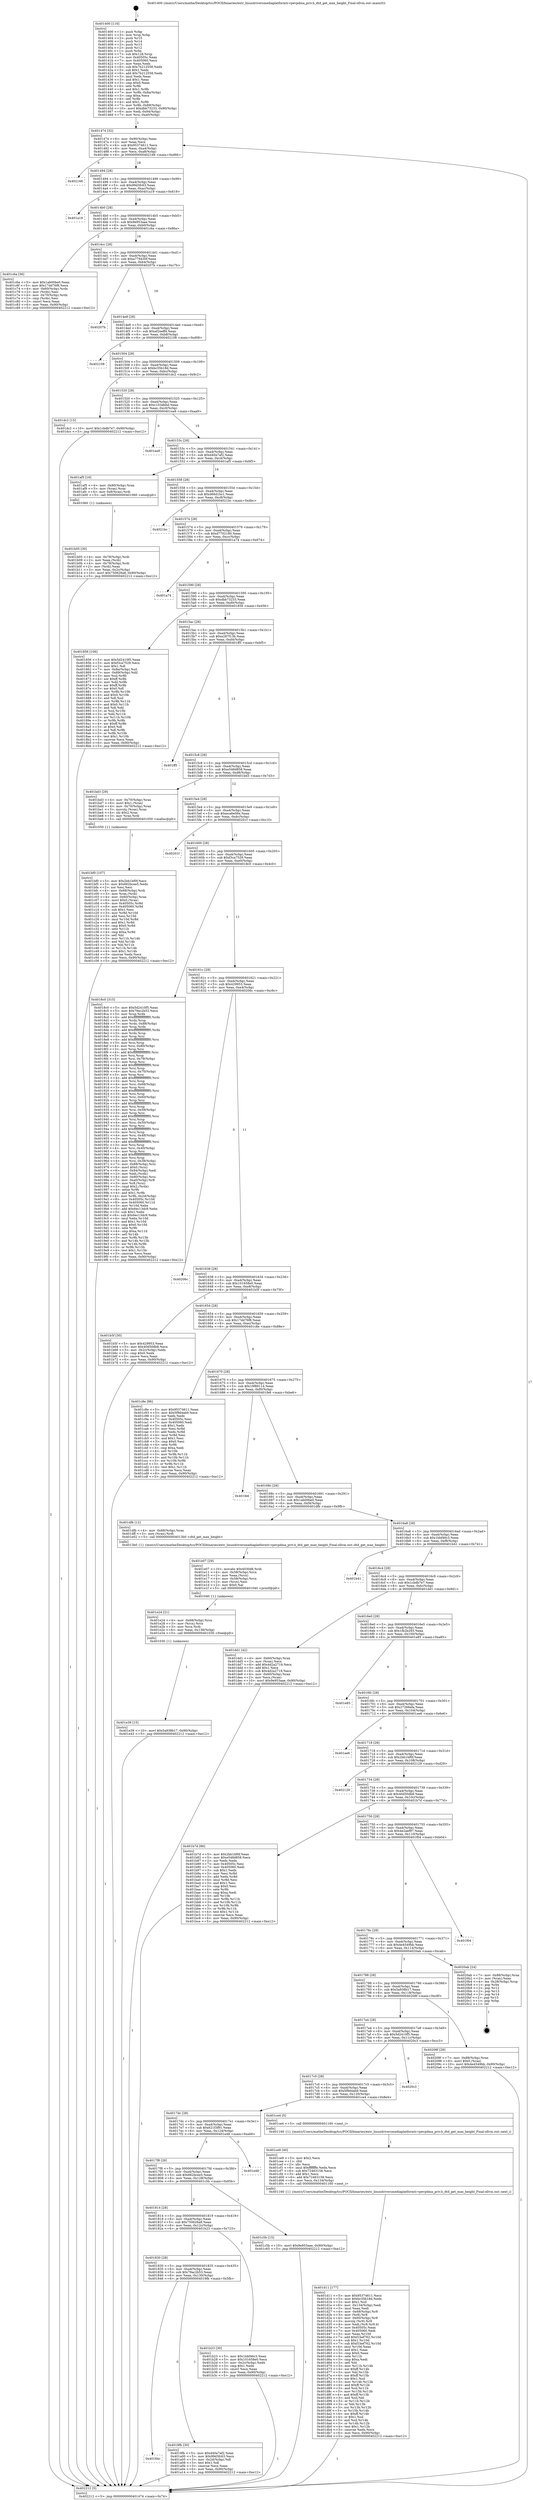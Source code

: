 digraph "0x401400" {
  label = "0x401400 (/mnt/c/Users/mathe/Desktop/tcc/POCII/binaries/extr_linuxdriversmediaplatformti-vpevpdma_priv.h_dtd_get_max_height_Final-ollvm.out::main(0))"
  labelloc = "t"
  node[shape=record]

  Entry [label="",width=0.3,height=0.3,shape=circle,fillcolor=black,style=filled]
  "0x401474" [label="{
     0x401474 [32]\l
     | [instrs]\l
     &nbsp;&nbsp;0x401474 \<+6\>: mov -0x90(%rbp),%eax\l
     &nbsp;&nbsp;0x40147a \<+2\>: mov %eax,%ecx\l
     &nbsp;&nbsp;0x40147c \<+6\>: sub $0x95374611,%ecx\l
     &nbsp;&nbsp;0x401482 \<+6\>: mov %eax,-0xa4(%rbp)\l
     &nbsp;&nbsp;0x401488 \<+6\>: mov %ecx,-0xa8(%rbp)\l
     &nbsp;&nbsp;0x40148e \<+6\>: je 0000000000402166 \<main+0xd66\>\l
  }"]
  "0x402166" [label="{
     0x402166\l
  }", style=dashed]
  "0x401494" [label="{
     0x401494 [28]\l
     | [instrs]\l
     &nbsp;&nbsp;0x401494 \<+5\>: jmp 0000000000401499 \<main+0x99\>\l
     &nbsp;&nbsp;0x401499 \<+6\>: mov -0xa4(%rbp),%eax\l
     &nbsp;&nbsp;0x40149f \<+5\>: sub $0x99d3fc63,%eax\l
     &nbsp;&nbsp;0x4014a4 \<+6\>: mov %eax,-0xac(%rbp)\l
     &nbsp;&nbsp;0x4014aa \<+6\>: je 0000000000401a19 \<main+0x619\>\l
  }"]
  Exit [label="",width=0.3,height=0.3,shape=circle,fillcolor=black,style=filled,peripheries=2]
  "0x401a19" [label="{
     0x401a19\l
  }", style=dashed]
  "0x4014b0" [label="{
     0x4014b0 [28]\l
     | [instrs]\l
     &nbsp;&nbsp;0x4014b0 \<+5\>: jmp 00000000004014b5 \<main+0xb5\>\l
     &nbsp;&nbsp;0x4014b5 \<+6\>: mov -0xa4(%rbp),%eax\l
     &nbsp;&nbsp;0x4014bb \<+5\>: sub $0x9e953aae,%eax\l
     &nbsp;&nbsp;0x4014c0 \<+6\>: mov %eax,-0xb0(%rbp)\l
     &nbsp;&nbsp;0x4014c6 \<+6\>: je 0000000000401c6a \<main+0x86a\>\l
  }"]
  "0x401e39" [label="{
     0x401e39 [15]\l
     | [instrs]\l
     &nbsp;&nbsp;0x401e39 \<+10\>: movl $0x5a938b17,-0x90(%rbp)\l
     &nbsp;&nbsp;0x401e43 \<+5\>: jmp 0000000000402212 \<main+0xe12\>\l
  }"]
  "0x401c6a" [label="{
     0x401c6a [36]\l
     | [instrs]\l
     &nbsp;&nbsp;0x401c6a \<+5\>: mov $0x1ab00be0,%eax\l
     &nbsp;&nbsp;0x401c6f \<+5\>: mov $0x17dd76f8,%ecx\l
     &nbsp;&nbsp;0x401c74 \<+4\>: mov -0x60(%rbp),%rdx\l
     &nbsp;&nbsp;0x401c78 \<+2\>: mov (%rdx),%esi\l
     &nbsp;&nbsp;0x401c7a \<+4\>: mov -0x70(%rbp),%rdx\l
     &nbsp;&nbsp;0x401c7e \<+2\>: cmp (%rdx),%esi\l
     &nbsp;&nbsp;0x401c80 \<+3\>: cmovl %ecx,%eax\l
     &nbsp;&nbsp;0x401c83 \<+6\>: mov %eax,-0x90(%rbp)\l
     &nbsp;&nbsp;0x401c89 \<+5\>: jmp 0000000000402212 \<main+0xe12\>\l
  }"]
  "0x4014cc" [label="{
     0x4014cc [28]\l
     | [instrs]\l
     &nbsp;&nbsp;0x4014cc \<+5\>: jmp 00000000004014d1 \<main+0xd1\>\l
     &nbsp;&nbsp;0x4014d1 \<+6\>: mov -0xa4(%rbp),%eax\l
     &nbsp;&nbsp;0x4014d7 \<+5\>: sub $0xa779430f,%eax\l
     &nbsp;&nbsp;0x4014dc \<+6\>: mov %eax,-0xb4(%rbp)\l
     &nbsp;&nbsp;0x4014e2 \<+6\>: je 000000000040207b \<main+0xc7b\>\l
  }"]
  "0x401e24" [label="{
     0x401e24 [21]\l
     | [instrs]\l
     &nbsp;&nbsp;0x401e24 \<+4\>: mov -0x68(%rbp),%rcx\l
     &nbsp;&nbsp;0x401e28 \<+3\>: mov (%rcx),%rcx\l
     &nbsp;&nbsp;0x401e2b \<+3\>: mov %rcx,%rdi\l
     &nbsp;&nbsp;0x401e2e \<+6\>: mov %eax,-0x138(%rbp)\l
     &nbsp;&nbsp;0x401e34 \<+5\>: call 0000000000401030 \<free@plt\>\l
     | [calls]\l
     &nbsp;&nbsp;0x401030 \{1\} (unknown)\l
  }"]
  "0x40207b" [label="{
     0x40207b\l
  }", style=dashed]
  "0x4014e8" [label="{
     0x4014e8 [28]\l
     | [instrs]\l
     &nbsp;&nbsp;0x4014e8 \<+5\>: jmp 00000000004014ed \<main+0xed\>\l
     &nbsp;&nbsp;0x4014ed \<+6\>: mov -0xa4(%rbp),%eax\l
     &nbsp;&nbsp;0x4014f3 \<+5\>: sub $0xaf2eeff4,%eax\l
     &nbsp;&nbsp;0x4014f8 \<+6\>: mov %eax,-0xb8(%rbp)\l
     &nbsp;&nbsp;0x4014fe \<+6\>: je 0000000000402108 \<main+0xd08\>\l
  }"]
  "0x401e07" [label="{
     0x401e07 [29]\l
     | [instrs]\l
     &nbsp;&nbsp;0x401e07 \<+10\>: movabs $0x4030d6,%rdi\l
     &nbsp;&nbsp;0x401e11 \<+4\>: mov -0x58(%rbp),%rcx\l
     &nbsp;&nbsp;0x401e15 \<+2\>: mov %eax,(%rcx)\l
     &nbsp;&nbsp;0x401e17 \<+4\>: mov -0x58(%rbp),%rcx\l
     &nbsp;&nbsp;0x401e1b \<+2\>: mov (%rcx),%esi\l
     &nbsp;&nbsp;0x401e1d \<+2\>: mov $0x0,%al\l
     &nbsp;&nbsp;0x401e1f \<+5\>: call 0000000000401040 \<printf@plt\>\l
     | [calls]\l
     &nbsp;&nbsp;0x401040 \{1\} (unknown)\l
  }"]
  "0x402108" [label="{
     0x402108\l
  }", style=dashed]
  "0x401504" [label="{
     0x401504 [28]\l
     | [instrs]\l
     &nbsp;&nbsp;0x401504 \<+5\>: jmp 0000000000401509 \<main+0x109\>\l
     &nbsp;&nbsp;0x401509 \<+6\>: mov -0xa4(%rbp),%eax\l
     &nbsp;&nbsp;0x40150f \<+5\>: sub $0xbc35b18d,%eax\l
     &nbsp;&nbsp;0x401514 \<+6\>: mov %eax,-0xbc(%rbp)\l
     &nbsp;&nbsp;0x40151a \<+6\>: je 0000000000401dc2 \<main+0x9c2\>\l
  }"]
  "0x401d11" [label="{
     0x401d11 [177]\l
     | [instrs]\l
     &nbsp;&nbsp;0x401d11 \<+5\>: mov $0x95374611,%ecx\l
     &nbsp;&nbsp;0x401d16 \<+5\>: mov $0xbc35b18d,%edx\l
     &nbsp;&nbsp;0x401d1b \<+3\>: mov $0x1,%sil\l
     &nbsp;&nbsp;0x401d1e \<+6\>: mov -0x134(%rbp),%edi\l
     &nbsp;&nbsp;0x401d24 \<+3\>: imul %eax,%edi\l
     &nbsp;&nbsp;0x401d27 \<+4\>: mov -0x68(%rbp),%r8\l
     &nbsp;&nbsp;0x401d2b \<+3\>: mov (%r8),%r8\l
     &nbsp;&nbsp;0x401d2e \<+4\>: mov -0x60(%rbp),%r9\l
     &nbsp;&nbsp;0x401d32 \<+3\>: movslq (%r9),%r9\l
     &nbsp;&nbsp;0x401d35 \<+4\>: mov %edi,(%r8,%r9,4)\l
     &nbsp;&nbsp;0x401d39 \<+7\>: mov 0x40505c,%eax\l
     &nbsp;&nbsp;0x401d40 \<+7\>: mov 0x405060,%edi\l
     &nbsp;&nbsp;0x401d47 \<+3\>: mov %eax,%r10d\l
     &nbsp;&nbsp;0x401d4a \<+7\>: add $0xf1bef762,%r10d\l
     &nbsp;&nbsp;0x401d51 \<+4\>: sub $0x1,%r10d\l
     &nbsp;&nbsp;0x401d55 \<+7\>: sub $0xf1bef762,%r10d\l
     &nbsp;&nbsp;0x401d5c \<+4\>: imul %r10d,%eax\l
     &nbsp;&nbsp;0x401d60 \<+3\>: and $0x1,%eax\l
     &nbsp;&nbsp;0x401d63 \<+3\>: cmp $0x0,%eax\l
     &nbsp;&nbsp;0x401d66 \<+4\>: sete %r11b\l
     &nbsp;&nbsp;0x401d6a \<+3\>: cmp $0xa,%edi\l
     &nbsp;&nbsp;0x401d6d \<+3\>: setl %bl\l
     &nbsp;&nbsp;0x401d70 \<+3\>: mov %r11b,%r14b\l
     &nbsp;&nbsp;0x401d73 \<+4\>: xor $0xff,%r14b\l
     &nbsp;&nbsp;0x401d77 \<+3\>: mov %bl,%r15b\l
     &nbsp;&nbsp;0x401d7a \<+4\>: xor $0xff,%r15b\l
     &nbsp;&nbsp;0x401d7e \<+4\>: xor $0x1,%sil\l
     &nbsp;&nbsp;0x401d82 \<+3\>: mov %r14b,%r12b\l
     &nbsp;&nbsp;0x401d85 \<+4\>: and $0xff,%r12b\l
     &nbsp;&nbsp;0x401d89 \<+3\>: and %sil,%r11b\l
     &nbsp;&nbsp;0x401d8c \<+3\>: mov %r15b,%r13b\l
     &nbsp;&nbsp;0x401d8f \<+4\>: and $0xff,%r13b\l
     &nbsp;&nbsp;0x401d93 \<+3\>: and %sil,%bl\l
     &nbsp;&nbsp;0x401d96 \<+3\>: or %r11b,%r12b\l
     &nbsp;&nbsp;0x401d99 \<+3\>: or %bl,%r13b\l
     &nbsp;&nbsp;0x401d9c \<+3\>: xor %r13b,%r12b\l
     &nbsp;&nbsp;0x401d9f \<+3\>: or %r15b,%r14b\l
     &nbsp;&nbsp;0x401da2 \<+4\>: xor $0xff,%r14b\l
     &nbsp;&nbsp;0x401da6 \<+4\>: or $0x1,%sil\l
     &nbsp;&nbsp;0x401daa \<+3\>: and %sil,%r14b\l
     &nbsp;&nbsp;0x401dad \<+3\>: or %r14b,%r12b\l
     &nbsp;&nbsp;0x401db0 \<+4\>: test $0x1,%r12b\l
     &nbsp;&nbsp;0x401db4 \<+3\>: cmovne %edx,%ecx\l
     &nbsp;&nbsp;0x401db7 \<+6\>: mov %ecx,-0x90(%rbp)\l
     &nbsp;&nbsp;0x401dbd \<+5\>: jmp 0000000000402212 \<main+0xe12\>\l
  }"]
  "0x401dc2" [label="{
     0x401dc2 [15]\l
     | [instrs]\l
     &nbsp;&nbsp;0x401dc2 \<+10\>: movl $0x1cbdb7e7,-0x90(%rbp)\l
     &nbsp;&nbsp;0x401dcc \<+5\>: jmp 0000000000402212 \<main+0xe12\>\l
  }"]
  "0x401520" [label="{
     0x401520 [28]\l
     | [instrs]\l
     &nbsp;&nbsp;0x401520 \<+5\>: jmp 0000000000401525 \<main+0x125\>\l
     &nbsp;&nbsp;0x401525 \<+6\>: mov -0xa4(%rbp),%eax\l
     &nbsp;&nbsp;0x40152b \<+5\>: sub $0xc103dbbd,%eax\l
     &nbsp;&nbsp;0x401530 \<+6\>: mov %eax,-0xc0(%rbp)\l
     &nbsp;&nbsp;0x401536 \<+6\>: je 0000000000401ea9 \<main+0xaa9\>\l
  }"]
  "0x401ce9" [label="{
     0x401ce9 [40]\l
     | [instrs]\l
     &nbsp;&nbsp;0x401ce9 \<+5\>: mov $0x2,%ecx\l
     &nbsp;&nbsp;0x401cee \<+1\>: cltd\l
     &nbsp;&nbsp;0x401cef \<+2\>: idiv %ecx\l
     &nbsp;&nbsp;0x401cf1 \<+6\>: imul $0xfffffffe,%edx,%ecx\l
     &nbsp;&nbsp;0x401cf7 \<+6\>: sub $0x72463158,%ecx\l
     &nbsp;&nbsp;0x401cfd \<+3\>: add $0x1,%ecx\l
     &nbsp;&nbsp;0x401d00 \<+6\>: add $0x72463158,%ecx\l
     &nbsp;&nbsp;0x401d06 \<+6\>: mov %ecx,-0x134(%rbp)\l
     &nbsp;&nbsp;0x401d0c \<+5\>: call 0000000000401160 \<next_i\>\l
     | [calls]\l
     &nbsp;&nbsp;0x401160 \{1\} (/mnt/c/Users/mathe/Desktop/tcc/POCII/binaries/extr_linuxdriversmediaplatformti-vpevpdma_priv.h_dtd_get_max_height_Final-ollvm.out::next_i)\l
  }"]
  "0x401ea9" [label="{
     0x401ea9\l
  }", style=dashed]
  "0x40153c" [label="{
     0x40153c [28]\l
     | [instrs]\l
     &nbsp;&nbsp;0x40153c \<+5\>: jmp 0000000000401541 \<main+0x141\>\l
     &nbsp;&nbsp;0x401541 \<+6\>: mov -0xa4(%rbp),%eax\l
     &nbsp;&nbsp;0x401547 \<+5\>: sub $0xd40a7af2,%eax\l
     &nbsp;&nbsp;0x40154c \<+6\>: mov %eax,-0xc4(%rbp)\l
     &nbsp;&nbsp;0x401552 \<+6\>: je 0000000000401af5 \<main+0x6f5\>\l
  }"]
  "0x401bf0" [label="{
     0x401bf0 [107]\l
     | [instrs]\l
     &nbsp;&nbsp;0x401bf0 \<+5\>: mov $0x2bb1bf0f,%ecx\l
     &nbsp;&nbsp;0x401bf5 \<+5\>: mov $0x662bcee5,%edx\l
     &nbsp;&nbsp;0x401bfa \<+2\>: xor %esi,%esi\l
     &nbsp;&nbsp;0x401bfc \<+4\>: mov -0x68(%rbp),%rdi\l
     &nbsp;&nbsp;0x401c00 \<+3\>: mov %rax,(%rdi)\l
     &nbsp;&nbsp;0x401c03 \<+4\>: mov -0x60(%rbp),%rax\l
     &nbsp;&nbsp;0x401c07 \<+6\>: movl $0x0,(%rax)\l
     &nbsp;&nbsp;0x401c0d \<+8\>: mov 0x40505c,%r8d\l
     &nbsp;&nbsp;0x401c15 \<+8\>: mov 0x405060,%r9d\l
     &nbsp;&nbsp;0x401c1d \<+3\>: sub $0x1,%esi\l
     &nbsp;&nbsp;0x401c20 \<+3\>: mov %r8d,%r10d\l
     &nbsp;&nbsp;0x401c23 \<+3\>: add %esi,%r10d\l
     &nbsp;&nbsp;0x401c26 \<+4\>: imul %r10d,%r8d\l
     &nbsp;&nbsp;0x401c2a \<+4\>: and $0x1,%r8d\l
     &nbsp;&nbsp;0x401c2e \<+4\>: cmp $0x0,%r8d\l
     &nbsp;&nbsp;0x401c32 \<+4\>: sete %r11b\l
     &nbsp;&nbsp;0x401c36 \<+4\>: cmp $0xa,%r9d\l
     &nbsp;&nbsp;0x401c3a \<+3\>: setl %bl\l
     &nbsp;&nbsp;0x401c3d \<+3\>: mov %r11b,%r14b\l
     &nbsp;&nbsp;0x401c40 \<+3\>: and %bl,%r14b\l
     &nbsp;&nbsp;0x401c43 \<+3\>: xor %bl,%r11b\l
     &nbsp;&nbsp;0x401c46 \<+3\>: or %r11b,%r14b\l
     &nbsp;&nbsp;0x401c49 \<+4\>: test $0x1,%r14b\l
     &nbsp;&nbsp;0x401c4d \<+3\>: cmovne %edx,%ecx\l
     &nbsp;&nbsp;0x401c50 \<+6\>: mov %ecx,-0x90(%rbp)\l
     &nbsp;&nbsp;0x401c56 \<+5\>: jmp 0000000000402212 \<main+0xe12\>\l
  }"]
  "0x401af5" [label="{
     0x401af5 [16]\l
     | [instrs]\l
     &nbsp;&nbsp;0x401af5 \<+4\>: mov -0x80(%rbp),%rax\l
     &nbsp;&nbsp;0x401af9 \<+3\>: mov (%rax),%rax\l
     &nbsp;&nbsp;0x401afc \<+4\>: mov 0x8(%rax),%rdi\l
     &nbsp;&nbsp;0x401b00 \<+5\>: call 0000000000401060 \<atoi@plt\>\l
     | [calls]\l
     &nbsp;&nbsp;0x401060 \{1\} (unknown)\l
  }"]
  "0x401558" [label="{
     0x401558 [28]\l
     | [instrs]\l
     &nbsp;&nbsp;0x401558 \<+5\>: jmp 000000000040155d \<main+0x15d\>\l
     &nbsp;&nbsp;0x40155d \<+6\>: mov -0xa4(%rbp),%eax\l
     &nbsp;&nbsp;0x401563 \<+5\>: sub $0xd66d1bc1,%eax\l
     &nbsp;&nbsp;0x401568 \<+6\>: mov %eax,-0xc8(%rbp)\l
     &nbsp;&nbsp;0x40156e \<+6\>: je 00000000004021bc \<main+0xdbc\>\l
  }"]
  "0x401b05" [label="{
     0x401b05 [30]\l
     | [instrs]\l
     &nbsp;&nbsp;0x401b05 \<+4\>: mov -0x78(%rbp),%rdi\l
     &nbsp;&nbsp;0x401b09 \<+2\>: mov %eax,(%rdi)\l
     &nbsp;&nbsp;0x401b0b \<+4\>: mov -0x78(%rbp),%rdi\l
     &nbsp;&nbsp;0x401b0f \<+2\>: mov (%rdi),%eax\l
     &nbsp;&nbsp;0x401b11 \<+3\>: mov %eax,-0x2c(%rbp)\l
     &nbsp;&nbsp;0x401b14 \<+10\>: movl $0x750626a8,-0x90(%rbp)\l
     &nbsp;&nbsp;0x401b1e \<+5\>: jmp 0000000000402212 \<main+0xe12\>\l
  }"]
  "0x4021bc" [label="{
     0x4021bc\l
  }", style=dashed]
  "0x401574" [label="{
     0x401574 [28]\l
     | [instrs]\l
     &nbsp;&nbsp;0x401574 \<+5\>: jmp 0000000000401579 \<main+0x179\>\l
     &nbsp;&nbsp;0x401579 \<+6\>: mov -0xa4(%rbp),%eax\l
     &nbsp;&nbsp;0x40157f \<+5\>: sub $0xd7702180,%eax\l
     &nbsp;&nbsp;0x401584 \<+6\>: mov %eax,-0xcc(%rbp)\l
     &nbsp;&nbsp;0x40158a \<+6\>: je 0000000000401a74 \<main+0x674\>\l
  }"]
  "0x40184c" [label="{
     0x40184c\l
  }", style=dashed]
  "0x401a74" [label="{
     0x401a74\l
  }", style=dashed]
  "0x401590" [label="{
     0x401590 [28]\l
     | [instrs]\l
     &nbsp;&nbsp;0x401590 \<+5\>: jmp 0000000000401595 \<main+0x195\>\l
     &nbsp;&nbsp;0x401595 \<+6\>: mov -0xa4(%rbp),%eax\l
     &nbsp;&nbsp;0x40159b \<+5\>: sub $0xdbb73233,%eax\l
     &nbsp;&nbsp;0x4015a0 \<+6\>: mov %eax,-0xd0(%rbp)\l
     &nbsp;&nbsp;0x4015a6 \<+6\>: je 0000000000401856 \<main+0x456\>\l
  }"]
  "0x4019fb" [label="{
     0x4019fb [30]\l
     | [instrs]\l
     &nbsp;&nbsp;0x4019fb \<+5\>: mov $0xd40a7af2,%eax\l
     &nbsp;&nbsp;0x401a00 \<+5\>: mov $0x99d3fc63,%ecx\l
     &nbsp;&nbsp;0x401a05 \<+3\>: mov -0x2d(%rbp),%dl\l
     &nbsp;&nbsp;0x401a08 \<+3\>: test $0x1,%dl\l
     &nbsp;&nbsp;0x401a0b \<+3\>: cmovne %ecx,%eax\l
     &nbsp;&nbsp;0x401a0e \<+6\>: mov %eax,-0x90(%rbp)\l
     &nbsp;&nbsp;0x401a14 \<+5\>: jmp 0000000000402212 \<main+0xe12\>\l
  }"]
  "0x401856" [label="{
     0x401856 [106]\l
     | [instrs]\l
     &nbsp;&nbsp;0x401856 \<+5\>: mov $0x5d2410f5,%eax\l
     &nbsp;&nbsp;0x40185b \<+5\>: mov $0xf3ca7529,%ecx\l
     &nbsp;&nbsp;0x401860 \<+2\>: mov $0x1,%dl\l
     &nbsp;&nbsp;0x401862 \<+7\>: mov -0x8a(%rbp),%sil\l
     &nbsp;&nbsp;0x401869 \<+7\>: mov -0x89(%rbp),%dil\l
     &nbsp;&nbsp;0x401870 \<+3\>: mov %sil,%r8b\l
     &nbsp;&nbsp;0x401873 \<+4\>: xor $0xff,%r8b\l
     &nbsp;&nbsp;0x401877 \<+3\>: mov %dil,%r9b\l
     &nbsp;&nbsp;0x40187a \<+4\>: xor $0xff,%r9b\l
     &nbsp;&nbsp;0x40187e \<+3\>: xor $0x0,%dl\l
     &nbsp;&nbsp;0x401881 \<+3\>: mov %r8b,%r10b\l
     &nbsp;&nbsp;0x401884 \<+4\>: and $0x0,%r10b\l
     &nbsp;&nbsp;0x401888 \<+3\>: and %dl,%sil\l
     &nbsp;&nbsp;0x40188b \<+3\>: mov %r9b,%r11b\l
     &nbsp;&nbsp;0x40188e \<+4\>: and $0x0,%r11b\l
     &nbsp;&nbsp;0x401892 \<+3\>: and %dl,%dil\l
     &nbsp;&nbsp;0x401895 \<+3\>: or %sil,%r10b\l
     &nbsp;&nbsp;0x401898 \<+3\>: or %dil,%r11b\l
     &nbsp;&nbsp;0x40189b \<+3\>: xor %r11b,%r10b\l
     &nbsp;&nbsp;0x40189e \<+3\>: or %r9b,%r8b\l
     &nbsp;&nbsp;0x4018a1 \<+4\>: xor $0xff,%r8b\l
     &nbsp;&nbsp;0x4018a5 \<+3\>: or $0x0,%dl\l
     &nbsp;&nbsp;0x4018a8 \<+3\>: and %dl,%r8b\l
     &nbsp;&nbsp;0x4018ab \<+3\>: or %r8b,%r10b\l
     &nbsp;&nbsp;0x4018ae \<+4\>: test $0x1,%r10b\l
     &nbsp;&nbsp;0x4018b2 \<+3\>: cmovne %ecx,%eax\l
     &nbsp;&nbsp;0x4018b5 \<+6\>: mov %eax,-0x90(%rbp)\l
     &nbsp;&nbsp;0x4018bb \<+5\>: jmp 0000000000402212 \<main+0xe12\>\l
  }"]
  "0x4015ac" [label="{
     0x4015ac [28]\l
     | [instrs]\l
     &nbsp;&nbsp;0x4015ac \<+5\>: jmp 00000000004015b1 \<main+0x1b1\>\l
     &nbsp;&nbsp;0x4015b1 \<+6\>: mov -0xa4(%rbp),%eax\l
     &nbsp;&nbsp;0x4015b7 \<+5\>: sub $0xe287f13b,%eax\l
     &nbsp;&nbsp;0x4015bc \<+6\>: mov %eax,-0xd4(%rbp)\l
     &nbsp;&nbsp;0x4015c2 \<+6\>: je 0000000000401ff5 \<main+0xbf5\>\l
  }"]
  "0x402212" [label="{
     0x402212 [5]\l
     | [instrs]\l
     &nbsp;&nbsp;0x402212 \<+5\>: jmp 0000000000401474 \<main+0x74\>\l
  }"]
  "0x401400" [label="{
     0x401400 [116]\l
     | [instrs]\l
     &nbsp;&nbsp;0x401400 \<+1\>: push %rbp\l
     &nbsp;&nbsp;0x401401 \<+3\>: mov %rsp,%rbp\l
     &nbsp;&nbsp;0x401404 \<+2\>: push %r15\l
     &nbsp;&nbsp;0x401406 \<+2\>: push %r14\l
     &nbsp;&nbsp;0x401408 \<+2\>: push %r13\l
     &nbsp;&nbsp;0x40140a \<+2\>: push %r12\l
     &nbsp;&nbsp;0x40140c \<+1\>: push %rbx\l
     &nbsp;&nbsp;0x40140d \<+7\>: sub $0x128,%rsp\l
     &nbsp;&nbsp;0x401414 \<+7\>: mov 0x40505c,%eax\l
     &nbsp;&nbsp;0x40141b \<+7\>: mov 0x405060,%ecx\l
     &nbsp;&nbsp;0x401422 \<+2\>: mov %eax,%edx\l
     &nbsp;&nbsp;0x401424 \<+6\>: sub $0x7b212558,%edx\l
     &nbsp;&nbsp;0x40142a \<+3\>: sub $0x1,%edx\l
     &nbsp;&nbsp;0x40142d \<+6\>: add $0x7b212558,%edx\l
     &nbsp;&nbsp;0x401433 \<+3\>: imul %edx,%eax\l
     &nbsp;&nbsp;0x401436 \<+3\>: and $0x1,%eax\l
     &nbsp;&nbsp;0x401439 \<+3\>: cmp $0x0,%eax\l
     &nbsp;&nbsp;0x40143c \<+4\>: sete %r8b\l
     &nbsp;&nbsp;0x401440 \<+4\>: and $0x1,%r8b\l
     &nbsp;&nbsp;0x401444 \<+7\>: mov %r8b,-0x8a(%rbp)\l
     &nbsp;&nbsp;0x40144b \<+3\>: cmp $0xa,%ecx\l
     &nbsp;&nbsp;0x40144e \<+4\>: setl %r8b\l
     &nbsp;&nbsp;0x401452 \<+4\>: and $0x1,%r8b\l
     &nbsp;&nbsp;0x401456 \<+7\>: mov %r8b,-0x89(%rbp)\l
     &nbsp;&nbsp;0x40145d \<+10\>: movl $0xdbb73233,-0x90(%rbp)\l
     &nbsp;&nbsp;0x401467 \<+6\>: mov %edi,-0x94(%rbp)\l
     &nbsp;&nbsp;0x40146d \<+7\>: mov %rsi,-0xa0(%rbp)\l
  }"]
  "0x401830" [label="{
     0x401830 [28]\l
     | [instrs]\l
     &nbsp;&nbsp;0x401830 \<+5\>: jmp 0000000000401835 \<main+0x435\>\l
     &nbsp;&nbsp;0x401835 \<+6\>: mov -0xa4(%rbp),%eax\l
     &nbsp;&nbsp;0x40183b \<+5\>: sub $0x79ac2b53,%eax\l
     &nbsp;&nbsp;0x401840 \<+6\>: mov %eax,-0x130(%rbp)\l
     &nbsp;&nbsp;0x401846 \<+6\>: je 00000000004019fb \<main+0x5fb\>\l
  }"]
  "0x401ff5" [label="{
     0x401ff5\l
  }", style=dashed]
  "0x4015c8" [label="{
     0x4015c8 [28]\l
     | [instrs]\l
     &nbsp;&nbsp;0x4015c8 \<+5\>: jmp 00000000004015cd \<main+0x1cd\>\l
     &nbsp;&nbsp;0x4015cd \<+6\>: mov -0xa4(%rbp),%eax\l
     &nbsp;&nbsp;0x4015d3 \<+5\>: sub $0xe548d858,%eax\l
     &nbsp;&nbsp;0x4015d8 \<+6\>: mov %eax,-0xd8(%rbp)\l
     &nbsp;&nbsp;0x4015de \<+6\>: je 0000000000401bd3 \<main+0x7d3\>\l
  }"]
  "0x401b23" [label="{
     0x401b23 [30]\l
     | [instrs]\l
     &nbsp;&nbsp;0x401b23 \<+5\>: mov $0x1bbf46c3,%eax\l
     &nbsp;&nbsp;0x401b28 \<+5\>: mov $0x101658e0,%ecx\l
     &nbsp;&nbsp;0x401b2d \<+3\>: mov -0x2c(%rbp),%edx\l
     &nbsp;&nbsp;0x401b30 \<+3\>: cmp $0x1,%edx\l
     &nbsp;&nbsp;0x401b33 \<+3\>: cmovl %ecx,%eax\l
     &nbsp;&nbsp;0x401b36 \<+6\>: mov %eax,-0x90(%rbp)\l
     &nbsp;&nbsp;0x401b3c \<+5\>: jmp 0000000000402212 \<main+0xe12\>\l
  }"]
  "0x401bd3" [label="{
     0x401bd3 [29]\l
     | [instrs]\l
     &nbsp;&nbsp;0x401bd3 \<+4\>: mov -0x70(%rbp),%rax\l
     &nbsp;&nbsp;0x401bd7 \<+6\>: movl $0x1,(%rax)\l
     &nbsp;&nbsp;0x401bdd \<+4\>: mov -0x70(%rbp),%rax\l
     &nbsp;&nbsp;0x401be1 \<+3\>: movslq (%rax),%rax\l
     &nbsp;&nbsp;0x401be4 \<+4\>: shl $0x2,%rax\l
     &nbsp;&nbsp;0x401be8 \<+3\>: mov %rax,%rdi\l
     &nbsp;&nbsp;0x401beb \<+5\>: call 0000000000401050 \<malloc@plt\>\l
     | [calls]\l
     &nbsp;&nbsp;0x401050 \{1\} (unknown)\l
  }"]
  "0x4015e4" [label="{
     0x4015e4 [28]\l
     | [instrs]\l
     &nbsp;&nbsp;0x4015e4 \<+5\>: jmp 00000000004015e9 \<main+0x1e9\>\l
     &nbsp;&nbsp;0x4015e9 \<+6\>: mov -0xa4(%rbp),%eax\l
     &nbsp;&nbsp;0x4015ef \<+5\>: sub $0xeca6e06e,%eax\l
     &nbsp;&nbsp;0x4015f4 \<+6\>: mov %eax,-0xdc(%rbp)\l
     &nbsp;&nbsp;0x4015fa \<+6\>: je 000000000040201f \<main+0xc1f\>\l
  }"]
  "0x401814" [label="{
     0x401814 [28]\l
     | [instrs]\l
     &nbsp;&nbsp;0x401814 \<+5\>: jmp 0000000000401819 \<main+0x419\>\l
     &nbsp;&nbsp;0x401819 \<+6\>: mov -0xa4(%rbp),%eax\l
     &nbsp;&nbsp;0x40181f \<+5\>: sub $0x750626a8,%eax\l
     &nbsp;&nbsp;0x401824 \<+6\>: mov %eax,-0x12c(%rbp)\l
     &nbsp;&nbsp;0x40182a \<+6\>: je 0000000000401b23 \<main+0x723\>\l
  }"]
  "0x40201f" [label="{
     0x40201f\l
  }", style=dashed]
  "0x401600" [label="{
     0x401600 [28]\l
     | [instrs]\l
     &nbsp;&nbsp;0x401600 \<+5\>: jmp 0000000000401605 \<main+0x205\>\l
     &nbsp;&nbsp;0x401605 \<+6\>: mov -0xa4(%rbp),%eax\l
     &nbsp;&nbsp;0x40160b \<+5\>: sub $0xf3ca7529,%eax\l
     &nbsp;&nbsp;0x401610 \<+6\>: mov %eax,-0xe0(%rbp)\l
     &nbsp;&nbsp;0x401616 \<+6\>: je 00000000004018c0 \<main+0x4c0\>\l
  }"]
  "0x401c5b" [label="{
     0x401c5b [15]\l
     | [instrs]\l
     &nbsp;&nbsp;0x401c5b \<+10\>: movl $0x9e953aae,-0x90(%rbp)\l
     &nbsp;&nbsp;0x401c65 \<+5\>: jmp 0000000000402212 \<main+0xe12\>\l
  }"]
  "0x4018c0" [label="{
     0x4018c0 [315]\l
     | [instrs]\l
     &nbsp;&nbsp;0x4018c0 \<+5\>: mov $0x5d2410f5,%eax\l
     &nbsp;&nbsp;0x4018c5 \<+5\>: mov $0x79ac2b53,%ecx\l
     &nbsp;&nbsp;0x4018ca \<+3\>: mov %rsp,%rdx\l
     &nbsp;&nbsp;0x4018cd \<+4\>: add $0xfffffffffffffff0,%rdx\l
     &nbsp;&nbsp;0x4018d1 \<+3\>: mov %rdx,%rsp\l
     &nbsp;&nbsp;0x4018d4 \<+7\>: mov %rdx,-0x88(%rbp)\l
     &nbsp;&nbsp;0x4018db \<+3\>: mov %rsp,%rdx\l
     &nbsp;&nbsp;0x4018de \<+4\>: add $0xfffffffffffffff0,%rdx\l
     &nbsp;&nbsp;0x4018e2 \<+3\>: mov %rdx,%rsp\l
     &nbsp;&nbsp;0x4018e5 \<+3\>: mov %rsp,%rsi\l
     &nbsp;&nbsp;0x4018e8 \<+4\>: add $0xfffffffffffffff0,%rsi\l
     &nbsp;&nbsp;0x4018ec \<+3\>: mov %rsi,%rsp\l
     &nbsp;&nbsp;0x4018ef \<+4\>: mov %rsi,-0x80(%rbp)\l
     &nbsp;&nbsp;0x4018f3 \<+3\>: mov %rsp,%rsi\l
     &nbsp;&nbsp;0x4018f6 \<+4\>: add $0xfffffffffffffff0,%rsi\l
     &nbsp;&nbsp;0x4018fa \<+3\>: mov %rsi,%rsp\l
     &nbsp;&nbsp;0x4018fd \<+4\>: mov %rsi,-0x78(%rbp)\l
     &nbsp;&nbsp;0x401901 \<+3\>: mov %rsp,%rsi\l
     &nbsp;&nbsp;0x401904 \<+4\>: add $0xfffffffffffffff0,%rsi\l
     &nbsp;&nbsp;0x401908 \<+3\>: mov %rsi,%rsp\l
     &nbsp;&nbsp;0x40190b \<+4\>: mov %rsi,-0x70(%rbp)\l
     &nbsp;&nbsp;0x40190f \<+3\>: mov %rsp,%rsi\l
     &nbsp;&nbsp;0x401912 \<+4\>: add $0xfffffffffffffff0,%rsi\l
     &nbsp;&nbsp;0x401916 \<+3\>: mov %rsi,%rsp\l
     &nbsp;&nbsp;0x401919 \<+4\>: mov %rsi,-0x68(%rbp)\l
     &nbsp;&nbsp;0x40191d \<+3\>: mov %rsp,%rsi\l
     &nbsp;&nbsp;0x401920 \<+4\>: add $0xfffffffffffffff0,%rsi\l
     &nbsp;&nbsp;0x401924 \<+3\>: mov %rsi,%rsp\l
     &nbsp;&nbsp;0x401927 \<+4\>: mov %rsi,-0x60(%rbp)\l
     &nbsp;&nbsp;0x40192b \<+3\>: mov %rsp,%rsi\l
     &nbsp;&nbsp;0x40192e \<+4\>: add $0xfffffffffffffff0,%rsi\l
     &nbsp;&nbsp;0x401932 \<+3\>: mov %rsi,%rsp\l
     &nbsp;&nbsp;0x401935 \<+4\>: mov %rsi,-0x58(%rbp)\l
     &nbsp;&nbsp;0x401939 \<+3\>: mov %rsp,%rsi\l
     &nbsp;&nbsp;0x40193c \<+4\>: add $0xfffffffffffffff0,%rsi\l
     &nbsp;&nbsp;0x401940 \<+3\>: mov %rsi,%rsp\l
     &nbsp;&nbsp;0x401943 \<+4\>: mov %rsi,-0x50(%rbp)\l
     &nbsp;&nbsp;0x401947 \<+3\>: mov %rsp,%rsi\l
     &nbsp;&nbsp;0x40194a \<+4\>: add $0xfffffffffffffff0,%rsi\l
     &nbsp;&nbsp;0x40194e \<+3\>: mov %rsi,%rsp\l
     &nbsp;&nbsp;0x401951 \<+4\>: mov %rsi,-0x48(%rbp)\l
     &nbsp;&nbsp;0x401955 \<+3\>: mov %rsp,%rsi\l
     &nbsp;&nbsp;0x401958 \<+4\>: add $0xfffffffffffffff0,%rsi\l
     &nbsp;&nbsp;0x40195c \<+3\>: mov %rsi,%rsp\l
     &nbsp;&nbsp;0x40195f \<+4\>: mov %rsi,-0x40(%rbp)\l
     &nbsp;&nbsp;0x401963 \<+3\>: mov %rsp,%rsi\l
     &nbsp;&nbsp;0x401966 \<+4\>: add $0xfffffffffffffff0,%rsi\l
     &nbsp;&nbsp;0x40196a \<+3\>: mov %rsi,%rsp\l
     &nbsp;&nbsp;0x40196d \<+4\>: mov %rsi,-0x38(%rbp)\l
     &nbsp;&nbsp;0x401971 \<+7\>: mov -0x88(%rbp),%rsi\l
     &nbsp;&nbsp;0x401978 \<+6\>: movl $0x0,(%rsi)\l
     &nbsp;&nbsp;0x40197e \<+6\>: mov -0x94(%rbp),%edi\l
     &nbsp;&nbsp;0x401984 \<+2\>: mov %edi,(%rdx)\l
     &nbsp;&nbsp;0x401986 \<+4\>: mov -0x80(%rbp),%rsi\l
     &nbsp;&nbsp;0x40198a \<+7\>: mov -0xa0(%rbp),%r8\l
     &nbsp;&nbsp;0x401991 \<+3\>: mov %r8,(%rsi)\l
     &nbsp;&nbsp;0x401994 \<+3\>: cmpl $0x2,(%rdx)\l
     &nbsp;&nbsp;0x401997 \<+4\>: setne %r9b\l
     &nbsp;&nbsp;0x40199b \<+4\>: and $0x1,%r9b\l
     &nbsp;&nbsp;0x40199f \<+4\>: mov %r9b,-0x2d(%rbp)\l
     &nbsp;&nbsp;0x4019a3 \<+8\>: mov 0x40505c,%r10d\l
     &nbsp;&nbsp;0x4019ab \<+8\>: mov 0x405060,%r11d\l
     &nbsp;&nbsp;0x4019b3 \<+3\>: mov %r10d,%ebx\l
     &nbsp;&nbsp;0x4019b6 \<+6\>: add $0x6ec13dc9,%ebx\l
     &nbsp;&nbsp;0x4019bc \<+3\>: sub $0x1,%ebx\l
     &nbsp;&nbsp;0x4019bf \<+6\>: sub $0x6ec13dc9,%ebx\l
     &nbsp;&nbsp;0x4019c5 \<+4\>: imul %ebx,%r10d\l
     &nbsp;&nbsp;0x4019c9 \<+4\>: and $0x1,%r10d\l
     &nbsp;&nbsp;0x4019cd \<+4\>: cmp $0x0,%r10d\l
     &nbsp;&nbsp;0x4019d1 \<+4\>: sete %r9b\l
     &nbsp;&nbsp;0x4019d5 \<+4\>: cmp $0xa,%r11d\l
     &nbsp;&nbsp;0x4019d9 \<+4\>: setl %r14b\l
     &nbsp;&nbsp;0x4019dd \<+3\>: mov %r9b,%r15b\l
     &nbsp;&nbsp;0x4019e0 \<+3\>: and %r14b,%r15b\l
     &nbsp;&nbsp;0x4019e3 \<+3\>: xor %r14b,%r9b\l
     &nbsp;&nbsp;0x4019e6 \<+3\>: or %r9b,%r15b\l
     &nbsp;&nbsp;0x4019e9 \<+4\>: test $0x1,%r15b\l
     &nbsp;&nbsp;0x4019ed \<+3\>: cmovne %ecx,%eax\l
     &nbsp;&nbsp;0x4019f0 \<+6\>: mov %eax,-0x90(%rbp)\l
     &nbsp;&nbsp;0x4019f6 \<+5\>: jmp 0000000000402212 \<main+0xe12\>\l
  }"]
  "0x40161c" [label="{
     0x40161c [28]\l
     | [instrs]\l
     &nbsp;&nbsp;0x40161c \<+5\>: jmp 0000000000401621 \<main+0x221\>\l
     &nbsp;&nbsp;0x401621 \<+6\>: mov -0xa4(%rbp),%eax\l
     &nbsp;&nbsp;0x401627 \<+5\>: sub $0x429953,%eax\l
     &nbsp;&nbsp;0x40162c \<+6\>: mov %eax,-0xe4(%rbp)\l
     &nbsp;&nbsp;0x401632 \<+6\>: je 000000000040206c \<main+0xc6c\>\l
  }"]
  "0x4017f8" [label="{
     0x4017f8 [28]\l
     | [instrs]\l
     &nbsp;&nbsp;0x4017f8 \<+5\>: jmp 00000000004017fd \<main+0x3fd\>\l
     &nbsp;&nbsp;0x4017fd \<+6\>: mov -0xa4(%rbp),%eax\l
     &nbsp;&nbsp;0x401803 \<+5\>: sub $0x662bcee5,%eax\l
     &nbsp;&nbsp;0x401808 \<+6\>: mov %eax,-0x128(%rbp)\l
     &nbsp;&nbsp;0x40180e \<+6\>: je 0000000000401c5b \<main+0x85b\>\l
  }"]
  "0x401e48" [label="{
     0x401e48\l
  }", style=dashed]
  "0x40206c" [label="{
     0x40206c\l
  }", style=dashed]
  "0x401638" [label="{
     0x401638 [28]\l
     | [instrs]\l
     &nbsp;&nbsp;0x401638 \<+5\>: jmp 000000000040163d \<main+0x23d\>\l
     &nbsp;&nbsp;0x40163d \<+6\>: mov -0xa4(%rbp),%eax\l
     &nbsp;&nbsp;0x401643 \<+5\>: sub $0x101658e0,%eax\l
     &nbsp;&nbsp;0x401648 \<+6\>: mov %eax,-0xe8(%rbp)\l
     &nbsp;&nbsp;0x40164e \<+6\>: je 0000000000401b5f \<main+0x75f\>\l
  }"]
  "0x4017dc" [label="{
     0x4017dc [28]\l
     | [instrs]\l
     &nbsp;&nbsp;0x4017dc \<+5\>: jmp 00000000004017e1 \<main+0x3e1\>\l
     &nbsp;&nbsp;0x4017e1 \<+6\>: mov -0xa4(%rbp),%eax\l
     &nbsp;&nbsp;0x4017e7 \<+5\>: sub $0x621f3f91,%eax\l
     &nbsp;&nbsp;0x4017ec \<+6\>: mov %eax,-0x124(%rbp)\l
     &nbsp;&nbsp;0x4017f2 \<+6\>: je 0000000000401e48 \<main+0xa48\>\l
  }"]
  "0x401b5f" [label="{
     0x401b5f [30]\l
     | [instrs]\l
     &nbsp;&nbsp;0x401b5f \<+5\>: mov $0x429953,%eax\l
     &nbsp;&nbsp;0x401b64 \<+5\>: mov $0x40d50db8,%ecx\l
     &nbsp;&nbsp;0x401b69 \<+3\>: mov -0x2c(%rbp),%edx\l
     &nbsp;&nbsp;0x401b6c \<+3\>: cmp $0x0,%edx\l
     &nbsp;&nbsp;0x401b6f \<+3\>: cmove %ecx,%eax\l
     &nbsp;&nbsp;0x401b72 \<+6\>: mov %eax,-0x90(%rbp)\l
     &nbsp;&nbsp;0x401b78 \<+5\>: jmp 0000000000402212 \<main+0xe12\>\l
  }"]
  "0x401654" [label="{
     0x401654 [28]\l
     | [instrs]\l
     &nbsp;&nbsp;0x401654 \<+5\>: jmp 0000000000401659 \<main+0x259\>\l
     &nbsp;&nbsp;0x401659 \<+6\>: mov -0xa4(%rbp),%eax\l
     &nbsp;&nbsp;0x40165f \<+5\>: sub $0x17dd76f8,%eax\l
     &nbsp;&nbsp;0x401664 \<+6\>: mov %eax,-0xec(%rbp)\l
     &nbsp;&nbsp;0x40166a \<+6\>: je 0000000000401c8e \<main+0x88e\>\l
  }"]
  "0x401ce4" [label="{
     0x401ce4 [5]\l
     | [instrs]\l
     &nbsp;&nbsp;0x401ce4 \<+5\>: call 0000000000401160 \<next_i\>\l
     | [calls]\l
     &nbsp;&nbsp;0x401160 \{1\} (/mnt/c/Users/mathe/Desktop/tcc/POCII/binaries/extr_linuxdriversmediaplatformti-vpevpdma_priv.h_dtd_get_max_height_Final-ollvm.out::next_i)\l
  }"]
  "0x401c8e" [label="{
     0x401c8e [86]\l
     | [instrs]\l
     &nbsp;&nbsp;0x401c8e \<+5\>: mov $0x95374611,%eax\l
     &nbsp;&nbsp;0x401c93 \<+5\>: mov $0x5f9d4ab9,%ecx\l
     &nbsp;&nbsp;0x401c98 \<+2\>: xor %edx,%edx\l
     &nbsp;&nbsp;0x401c9a \<+7\>: mov 0x40505c,%esi\l
     &nbsp;&nbsp;0x401ca1 \<+7\>: mov 0x405060,%edi\l
     &nbsp;&nbsp;0x401ca8 \<+3\>: sub $0x1,%edx\l
     &nbsp;&nbsp;0x401cab \<+3\>: mov %esi,%r8d\l
     &nbsp;&nbsp;0x401cae \<+3\>: add %edx,%r8d\l
     &nbsp;&nbsp;0x401cb1 \<+4\>: imul %r8d,%esi\l
     &nbsp;&nbsp;0x401cb5 \<+3\>: and $0x1,%esi\l
     &nbsp;&nbsp;0x401cb8 \<+3\>: cmp $0x0,%esi\l
     &nbsp;&nbsp;0x401cbb \<+4\>: sete %r9b\l
     &nbsp;&nbsp;0x401cbf \<+3\>: cmp $0xa,%edi\l
     &nbsp;&nbsp;0x401cc2 \<+4\>: setl %r10b\l
     &nbsp;&nbsp;0x401cc6 \<+3\>: mov %r9b,%r11b\l
     &nbsp;&nbsp;0x401cc9 \<+3\>: and %r10b,%r11b\l
     &nbsp;&nbsp;0x401ccc \<+3\>: xor %r10b,%r9b\l
     &nbsp;&nbsp;0x401ccf \<+3\>: or %r9b,%r11b\l
     &nbsp;&nbsp;0x401cd2 \<+4\>: test $0x1,%r11b\l
     &nbsp;&nbsp;0x401cd6 \<+3\>: cmovne %ecx,%eax\l
     &nbsp;&nbsp;0x401cd9 \<+6\>: mov %eax,-0x90(%rbp)\l
     &nbsp;&nbsp;0x401cdf \<+5\>: jmp 0000000000402212 \<main+0xe12\>\l
  }"]
  "0x401670" [label="{
     0x401670 [28]\l
     | [instrs]\l
     &nbsp;&nbsp;0x401670 \<+5\>: jmp 0000000000401675 \<main+0x275\>\l
     &nbsp;&nbsp;0x401675 \<+6\>: mov -0xa4(%rbp),%eax\l
     &nbsp;&nbsp;0x40167b \<+5\>: sub $0x19f89114,%eax\l
     &nbsp;&nbsp;0x401680 \<+6\>: mov %eax,-0xf0(%rbp)\l
     &nbsp;&nbsp;0x401686 \<+6\>: je 0000000000401fe6 \<main+0xbe6\>\l
  }"]
  "0x4017c0" [label="{
     0x4017c0 [28]\l
     | [instrs]\l
     &nbsp;&nbsp;0x4017c0 \<+5\>: jmp 00000000004017c5 \<main+0x3c5\>\l
     &nbsp;&nbsp;0x4017c5 \<+6\>: mov -0xa4(%rbp),%eax\l
     &nbsp;&nbsp;0x4017cb \<+5\>: sub $0x5f9d4ab9,%eax\l
     &nbsp;&nbsp;0x4017d0 \<+6\>: mov %eax,-0x120(%rbp)\l
     &nbsp;&nbsp;0x4017d6 \<+6\>: je 0000000000401ce4 \<main+0x8e4\>\l
  }"]
  "0x401fe6" [label="{
     0x401fe6\l
  }", style=dashed]
  "0x40168c" [label="{
     0x40168c [28]\l
     | [instrs]\l
     &nbsp;&nbsp;0x40168c \<+5\>: jmp 0000000000401691 \<main+0x291\>\l
     &nbsp;&nbsp;0x401691 \<+6\>: mov -0xa4(%rbp),%eax\l
     &nbsp;&nbsp;0x401697 \<+5\>: sub $0x1ab00be0,%eax\l
     &nbsp;&nbsp;0x40169c \<+6\>: mov %eax,-0xf4(%rbp)\l
     &nbsp;&nbsp;0x4016a2 \<+6\>: je 0000000000401dfb \<main+0x9fb\>\l
  }"]
  "0x4020c3" [label="{
     0x4020c3\l
  }", style=dashed]
  "0x401dfb" [label="{
     0x401dfb [12]\l
     | [instrs]\l
     &nbsp;&nbsp;0x401dfb \<+4\>: mov -0x68(%rbp),%rax\l
     &nbsp;&nbsp;0x401dff \<+3\>: mov (%rax),%rdi\l
     &nbsp;&nbsp;0x401e02 \<+5\>: call 00000000004013b0 \<dtd_get_max_height\>\l
     | [calls]\l
     &nbsp;&nbsp;0x4013b0 \{1\} (/mnt/c/Users/mathe/Desktop/tcc/POCII/binaries/extr_linuxdriversmediaplatformti-vpevpdma_priv.h_dtd_get_max_height_Final-ollvm.out::dtd_get_max_height)\l
  }"]
  "0x4016a8" [label="{
     0x4016a8 [28]\l
     | [instrs]\l
     &nbsp;&nbsp;0x4016a8 \<+5\>: jmp 00000000004016ad \<main+0x2ad\>\l
     &nbsp;&nbsp;0x4016ad \<+6\>: mov -0xa4(%rbp),%eax\l
     &nbsp;&nbsp;0x4016b3 \<+5\>: sub $0x1bbf46c3,%eax\l
     &nbsp;&nbsp;0x4016b8 \<+6\>: mov %eax,-0xf8(%rbp)\l
     &nbsp;&nbsp;0x4016be \<+6\>: je 0000000000401b41 \<main+0x741\>\l
  }"]
  "0x4017a4" [label="{
     0x4017a4 [28]\l
     | [instrs]\l
     &nbsp;&nbsp;0x4017a4 \<+5\>: jmp 00000000004017a9 \<main+0x3a9\>\l
     &nbsp;&nbsp;0x4017a9 \<+6\>: mov -0xa4(%rbp),%eax\l
     &nbsp;&nbsp;0x4017af \<+5\>: sub $0x5d2410f5,%eax\l
     &nbsp;&nbsp;0x4017b4 \<+6\>: mov %eax,-0x11c(%rbp)\l
     &nbsp;&nbsp;0x4017ba \<+6\>: je 00000000004020c3 \<main+0xcc3\>\l
  }"]
  "0x401b41" [label="{
     0x401b41\l
  }", style=dashed]
  "0x4016c4" [label="{
     0x4016c4 [28]\l
     | [instrs]\l
     &nbsp;&nbsp;0x4016c4 \<+5\>: jmp 00000000004016c9 \<main+0x2c9\>\l
     &nbsp;&nbsp;0x4016c9 \<+6\>: mov -0xa4(%rbp),%eax\l
     &nbsp;&nbsp;0x4016cf \<+5\>: sub $0x1cbdb7e7,%eax\l
     &nbsp;&nbsp;0x4016d4 \<+6\>: mov %eax,-0xfc(%rbp)\l
     &nbsp;&nbsp;0x4016da \<+6\>: je 0000000000401dd1 \<main+0x9d1\>\l
  }"]
  "0x40208f" [label="{
     0x40208f [28]\l
     | [instrs]\l
     &nbsp;&nbsp;0x40208f \<+7\>: mov -0x88(%rbp),%rax\l
     &nbsp;&nbsp;0x402096 \<+6\>: movl $0x0,(%rax)\l
     &nbsp;&nbsp;0x40209c \<+10\>: movl $0x4e4549bb,-0x90(%rbp)\l
     &nbsp;&nbsp;0x4020a6 \<+5\>: jmp 0000000000402212 \<main+0xe12\>\l
  }"]
  "0x401dd1" [label="{
     0x401dd1 [42]\l
     | [instrs]\l
     &nbsp;&nbsp;0x401dd1 \<+4\>: mov -0x60(%rbp),%rax\l
     &nbsp;&nbsp;0x401dd5 \<+2\>: mov (%rax),%ecx\l
     &nbsp;&nbsp;0x401dd7 \<+6\>: add $0x4d2a2719,%ecx\l
     &nbsp;&nbsp;0x401ddd \<+3\>: add $0x1,%ecx\l
     &nbsp;&nbsp;0x401de0 \<+6\>: sub $0x4d2a2719,%ecx\l
     &nbsp;&nbsp;0x401de6 \<+4\>: mov -0x60(%rbp),%rax\l
     &nbsp;&nbsp;0x401dea \<+2\>: mov %ecx,(%rax)\l
     &nbsp;&nbsp;0x401dec \<+10\>: movl $0x9e953aae,-0x90(%rbp)\l
     &nbsp;&nbsp;0x401df6 \<+5\>: jmp 0000000000402212 \<main+0xe12\>\l
  }"]
  "0x4016e0" [label="{
     0x4016e0 [28]\l
     | [instrs]\l
     &nbsp;&nbsp;0x4016e0 \<+5\>: jmp 00000000004016e5 \<main+0x2e5\>\l
     &nbsp;&nbsp;0x4016e5 \<+6\>: mov -0xa4(%rbp),%eax\l
     &nbsp;&nbsp;0x4016eb \<+5\>: sub $0x1fb2b293,%eax\l
     &nbsp;&nbsp;0x4016f0 \<+6\>: mov %eax,-0x100(%rbp)\l
     &nbsp;&nbsp;0x4016f6 \<+6\>: je 0000000000401e85 \<main+0xa85\>\l
  }"]
  "0x401788" [label="{
     0x401788 [28]\l
     | [instrs]\l
     &nbsp;&nbsp;0x401788 \<+5\>: jmp 000000000040178d \<main+0x38d\>\l
     &nbsp;&nbsp;0x40178d \<+6\>: mov -0xa4(%rbp),%eax\l
     &nbsp;&nbsp;0x401793 \<+5\>: sub $0x5a938b17,%eax\l
     &nbsp;&nbsp;0x401798 \<+6\>: mov %eax,-0x118(%rbp)\l
     &nbsp;&nbsp;0x40179e \<+6\>: je 000000000040208f \<main+0xc8f\>\l
  }"]
  "0x401e85" [label="{
     0x401e85\l
  }", style=dashed]
  "0x4016fc" [label="{
     0x4016fc [28]\l
     | [instrs]\l
     &nbsp;&nbsp;0x4016fc \<+5\>: jmp 0000000000401701 \<main+0x301\>\l
     &nbsp;&nbsp;0x401701 \<+6\>: mov -0xa4(%rbp),%eax\l
     &nbsp;&nbsp;0x401707 \<+5\>: sub $0x27266efa,%eax\l
     &nbsp;&nbsp;0x40170c \<+6\>: mov %eax,-0x104(%rbp)\l
     &nbsp;&nbsp;0x401712 \<+6\>: je 0000000000401ae6 \<main+0x6e6\>\l
  }"]
  "0x4020ab" [label="{
     0x4020ab [24]\l
     | [instrs]\l
     &nbsp;&nbsp;0x4020ab \<+7\>: mov -0x88(%rbp),%rax\l
     &nbsp;&nbsp;0x4020b2 \<+2\>: mov (%rax),%eax\l
     &nbsp;&nbsp;0x4020b4 \<+4\>: lea -0x28(%rbp),%rsp\l
     &nbsp;&nbsp;0x4020b8 \<+1\>: pop %rbx\l
     &nbsp;&nbsp;0x4020b9 \<+2\>: pop %r12\l
     &nbsp;&nbsp;0x4020bb \<+2\>: pop %r13\l
     &nbsp;&nbsp;0x4020bd \<+2\>: pop %r14\l
     &nbsp;&nbsp;0x4020bf \<+2\>: pop %r15\l
     &nbsp;&nbsp;0x4020c1 \<+1\>: pop %rbp\l
     &nbsp;&nbsp;0x4020c2 \<+1\>: ret\l
  }"]
  "0x401ae6" [label="{
     0x401ae6\l
  }", style=dashed]
  "0x401718" [label="{
     0x401718 [28]\l
     | [instrs]\l
     &nbsp;&nbsp;0x401718 \<+5\>: jmp 000000000040171d \<main+0x31d\>\l
     &nbsp;&nbsp;0x40171d \<+6\>: mov -0xa4(%rbp),%eax\l
     &nbsp;&nbsp;0x401723 \<+5\>: sub $0x2bb1bf0f,%eax\l
     &nbsp;&nbsp;0x401728 \<+6\>: mov %eax,-0x108(%rbp)\l
     &nbsp;&nbsp;0x40172e \<+6\>: je 0000000000402129 \<main+0xd29\>\l
  }"]
  "0x40176c" [label="{
     0x40176c [28]\l
     | [instrs]\l
     &nbsp;&nbsp;0x40176c \<+5\>: jmp 0000000000401771 \<main+0x371\>\l
     &nbsp;&nbsp;0x401771 \<+6\>: mov -0xa4(%rbp),%eax\l
     &nbsp;&nbsp;0x401777 \<+5\>: sub $0x4e4549bb,%eax\l
     &nbsp;&nbsp;0x40177c \<+6\>: mov %eax,-0x114(%rbp)\l
     &nbsp;&nbsp;0x401782 \<+6\>: je 00000000004020ab \<main+0xcab\>\l
  }"]
  "0x402129" [label="{
     0x402129\l
  }", style=dashed]
  "0x401734" [label="{
     0x401734 [28]\l
     | [instrs]\l
     &nbsp;&nbsp;0x401734 \<+5\>: jmp 0000000000401739 \<main+0x339\>\l
     &nbsp;&nbsp;0x401739 \<+6\>: mov -0xa4(%rbp),%eax\l
     &nbsp;&nbsp;0x40173f \<+5\>: sub $0x40d50db8,%eax\l
     &nbsp;&nbsp;0x401744 \<+6\>: mov %eax,-0x10c(%rbp)\l
     &nbsp;&nbsp;0x40174a \<+6\>: je 0000000000401b7d \<main+0x77d\>\l
  }"]
  "0x401f04" [label="{
     0x401f04\l
  }", style=dashed]
  "0x401b7d" [label="{
     0x401b7d [86]\l
     | [instrs]\l
     &nbsp;&nbsp;0x401b7d \<+5\>: mov $0x2bb1bf0f,%eax\l
     &nbsp;&nbsp;0x401b82 \<+5\>: mov $0xe548d858,%ecx\l
     &nbsp;&nbsp;0x401b87 \<+2\>: xor %edx,%edx\l
     &nbsp;&nbsp;0x401b89 \<+7\>: mov 0x40505c,%esi\l
     &nbsp;&nbsp;0x401b90 \<+7\>: mov 0x405060,%edi\l
     &nbsp;&nbsp;0x401b97 \<+3\>: sub $0x1,%edx\l
     &nbsp;&nbsp;0x401b9a \<+3\>: mov %esi,%r8d\l
     &nbsp;&nbsp;0x401b9d \<+3\>: add %edx,%r8d\l
     &nbsp;&nbsp;0x401ba0 \<+4\>: imul %r8d,%esi\l
     &nbsp;&nbsp;0x401ba4 \<+3\>: and $0x1,%esi\l
     &nbsp;&nbsp;0x401ba7 \<+3\>: cmp $0x0,%esi\l
     &nbsp;&nbsp;0x401baa \<+4\>: sete %r9b\l
     &nbsp;&nbsp;0x401bae \<+3\>: cmp $0xa,%edi\l
     &nbsp;&nbsp;0x401bb1 \<+4\>: setl %r10b\l
     &nbsp;&nbsp;0x401bb5 \<+3\>: mov %r9b,%r11b\l
     &nbsp;&nbsp;0x401bb8 \<+3\>: and %r10b,%r11b\l
     &nbsp;&nbsp;0x401bbb \<+3\>: xor %r10b,%r9b\l
     &nbsp;&nbsp;0x401bbe \<+3\>: or %r9b,%r11b\l
     &nbsp;&nbsp;0x401bc1 \<+4\>: test $0x1,%r11b\l
     &nbsp;&nbsp;0x401bc5 \<+3\>: cmovne %ecx,%eax\l
     &nbsp;&nbsp;0x401bc8 \<+6\>: mov %eax,-0x90(%rbp)\l
     &nbsp;&nbsp;0x401bce \<+5\>: jmp 0000000000402212 \<main+0xe12\>\l
  }"]
  "0x401750" [label="{
     0x401750 [28]\l
     | [instrs]\l
     &nbsp;&nbsp;0x401750 \<+5\>: jmp 0000000000401755 \<main+0x355\>\l
     &nbsp;&nbsp;0x401755 \<+6\>: mov -0xa4(%rbp),%eax\l
     &nbsp;&nbsp;0x40175b \<+5\>: sub $0x4e2aef97,%eax\l
     &nbsp;&nbsp;0x401760 \<+6\>: mov %eax,-0x110(%rbp)\l
     &nbsp;&nbsp;0x401766 \<+6\>: je 0000000000401f04 \<main+0xb04\>\l
  }"]
  Entry -> "0x401400" [label=" 1"]
  "0x401474" -> "0x402166" [label=" 0"]
  "0x401474" -> "0x401494" [label=" 18"]
  "0x4020ab" -> Exit [label=" 1"]
  "0x401494" -> "0x401a19" [label=" 0"]
  "0x401494" -> "0x4014b0" [label=" 18"]
  "0x40208f" -> "0x402212" [label=" 1"]
  "0x4014b0" -> "0x401c6a" [label=" 2"]
  "0x4014b0" -> "0x4014cc" [label=" 16"]
  "0x401e39" -> "0x402212" [label=" 1"]
  "0x4014cc" -> "0x40207b" [label=" 0"]
  "0x4014cc" -> "0x4014e8" [label=" 16"]
  "0x401e24" -> "0x401e39" [label=" 1"]
  "0x4014e8" -> "0x402108" [label=" 0"]
  "0x4014e8" -> "0x401504" [label=" 16"]
  "0x401e07" -> "0x401e24" [label=" 1"]
  "0x401504" -> "0x401dc2" [label=" 1"]
  "0x401504" -> "0x401520" [label=" 15"]
  "0x401dfb" -> "0x401e07" [label=" 1"]
  "0x401520" -> "0x401ea9" [label=" 0"]
  "0x401520" -> "0x40153c" [label=" 15"]
  "0x401dd1" -> "0x402212" [label=" 1"]
  "0x40153c" -> "0x401af5" [label=" 1"]
  "0x40153c" -> "0x401558" [label=" 14"]
  "0x401dc2" -> "0x402212" [label=" 1"]
  "0x401558" -> "0x4021bc" [label=" 0"]
  "0x401558" -> "0x401574" [label=" 14"]
  "0x401d11" -> "0x402212" [label=" 1"]
  "0x401574" -> "0x401a74" [label=" 0"]
  "0x401574" -> "0x401590" [label=" 14"]
  "0x401ce9" -> "0x401d11" [label=" 1"]
  "0x401590" -> "0x401856" [label=" 1"]
  "0x401590" -> "0x4015ac" [label=" 13"]
  "0x401856" -> "0x402212" [label=" 1"]
  "0x401400" -> "0x401474" [label=" 1"]
  "0x402212" -> "0x401474" [label=" 17"]
  "0x401ce4" -> "0x401ce9" [label=" 1"]
  "0x4015ac" -> "0x401ff5" [label=" 0"]
  "0x4015ac" -> "0x4015c8" [label=" 13"]
  "0x401c6a" -> "0x402212" [label=" 2"]
  "0x4015c8" -> "0x401bd3" [label=" 1"]
  "0x4015c8" -> "0x4015e4" [label=" 12"]
  "0x401c5b" -> "0x402212" [label=" 1"]
  "0x4015e4" -> "0x40201f" [label=" 0"]
  "0x4015e4" -> "0x401600" [label=" 12"]
  "0x401bd3" -> "0x401bf0" [label=" 1"]
  "0x401600" -> "0x4018c0" [label=" 1"]
  "0x401600" -> "0x40161c" [label=" 11"]
  "0x401b7d" -> "0x402212" [label=" 1"]
  "0x4018c0" -> "0x402212" [label=" 1"]
  "0x401b23" -> "0x402212" [label=" 1"]
  "0x40161c" -> "0x40206c" [label=" 0"]
  "0x40161c" -> "0x401638" [label=" 11"]
  "0x401b05" -> "0x402212" [label=" 1"]
  "0x401638" -> "0x401b5f" [label=" 1"]
  "0x401638" -> "0x401654" [label=" 10"]
  "0x4019fb" -> "0x402212" [label=" 1"]
  "0x401654" -> "0x401c8e" [label=" 1"]
  "0x401654" -> "0x401670" [label=" 9"]
  "0x401830" -> "0x40184c" [label=" 0"]
  "0x401670" -> "0x401fe6" [label=" 0"]
  "0x401670" -> "0x40168c" [label=" 9"]
  "0x401c8e" -> "0x402212" [label=" 1"]
  "0x40168c" -> "0x401dfb" [label=" 1"]
  "0x40168c" -> "0x4016a8" [label=" 8"]
  "0x401814" -> "0x401830" [label=" 1"]
  "0x4016a8" -> "0x401b41" [label=" 0"]
  "0x4016a8" -> "0x4016c4" [label=" 8"]
  "0x401bf0" -> "0x402212" [label=" 1"]
  "0x4016c4" -> "0x401dd1" [label=" 1"]
  "0x4016c4" -> "0x4016e0" [label=" 7"]
  "0x4017f8" -> "0x401814" [label=" 2"]
  "0x4016e0" -> "0x401e85" [label=" 0"]
  "0x4016e0" -> "0x4016fc" [label=" 7"]
  "0x401b5f" -> "0x402212" [label=" 1"]
  "0x4016fc" -> "0x401ae6" [label=" 0"]
  "0x4016fc" -> "0x401718" [label=" 7"]
  "0x4017dc" -> "0x4017f8" [label=" 3"]
  "0x401718" -> "0x402129" [label=" 0"]
  "0x401718" -> "0x401734" [label=" 7"]
  "0x401af5" -> "0x401b05" [label=" 1"]
  "0x401734" -> "0x401b7d" [label=" 1"]
  "0x401734" -> "0x401750" [label=" 6"]
  "0x4017c0" -> "0x4017dc" [label=" 3"]
  "0x401750" -> "0x401f04" [label=" 0"]
  "0x401750" -> "0x40176c" [label=" 6"]
  "0x4017dc" -> "0x401e48" [label=" 0"]
  "0x40176c" -> "0x4020ab" [label=" 1"]
  "0x40176c" -> "0x401788" [label=" 5"]
  "0x4017f8" -> "0x401c5b" [label=" 1"]
  "0x401788" -> "0x40208f" [label=" 1"]
  "0x401788" -> "0x4017a4" [label=" 4"]
  "0x401814" -> "0x401b23" [label=" 1"]
  "0x4017a4" -> "0x4020c3" [label=" 0"]
  "0x4017a4" -> "0x4017c0" [label=" 4"]
  "0x401830" -> "0x4019fb" [label=" 1"]
  "0x4017c0" -> "0x401ce4" [label=" 1"]
}

